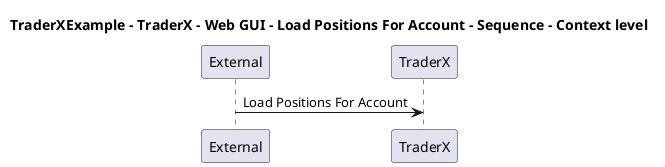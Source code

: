 @startuml

title TraderXExample - TraderX - Web GUI - Load Positions For Account - Sequence - Context level

participant "External" as C4InterFlow.SoftwareSystems.ExternalSystem
participant "TraderX" as TraderXExample.SoftwareSystems.TraderX

C4InterFlow.SoftwareSystems.ExternalSystem -> TraderXExample.SoftwareSystems.TraderX : Load Positions For Account


@enduml
